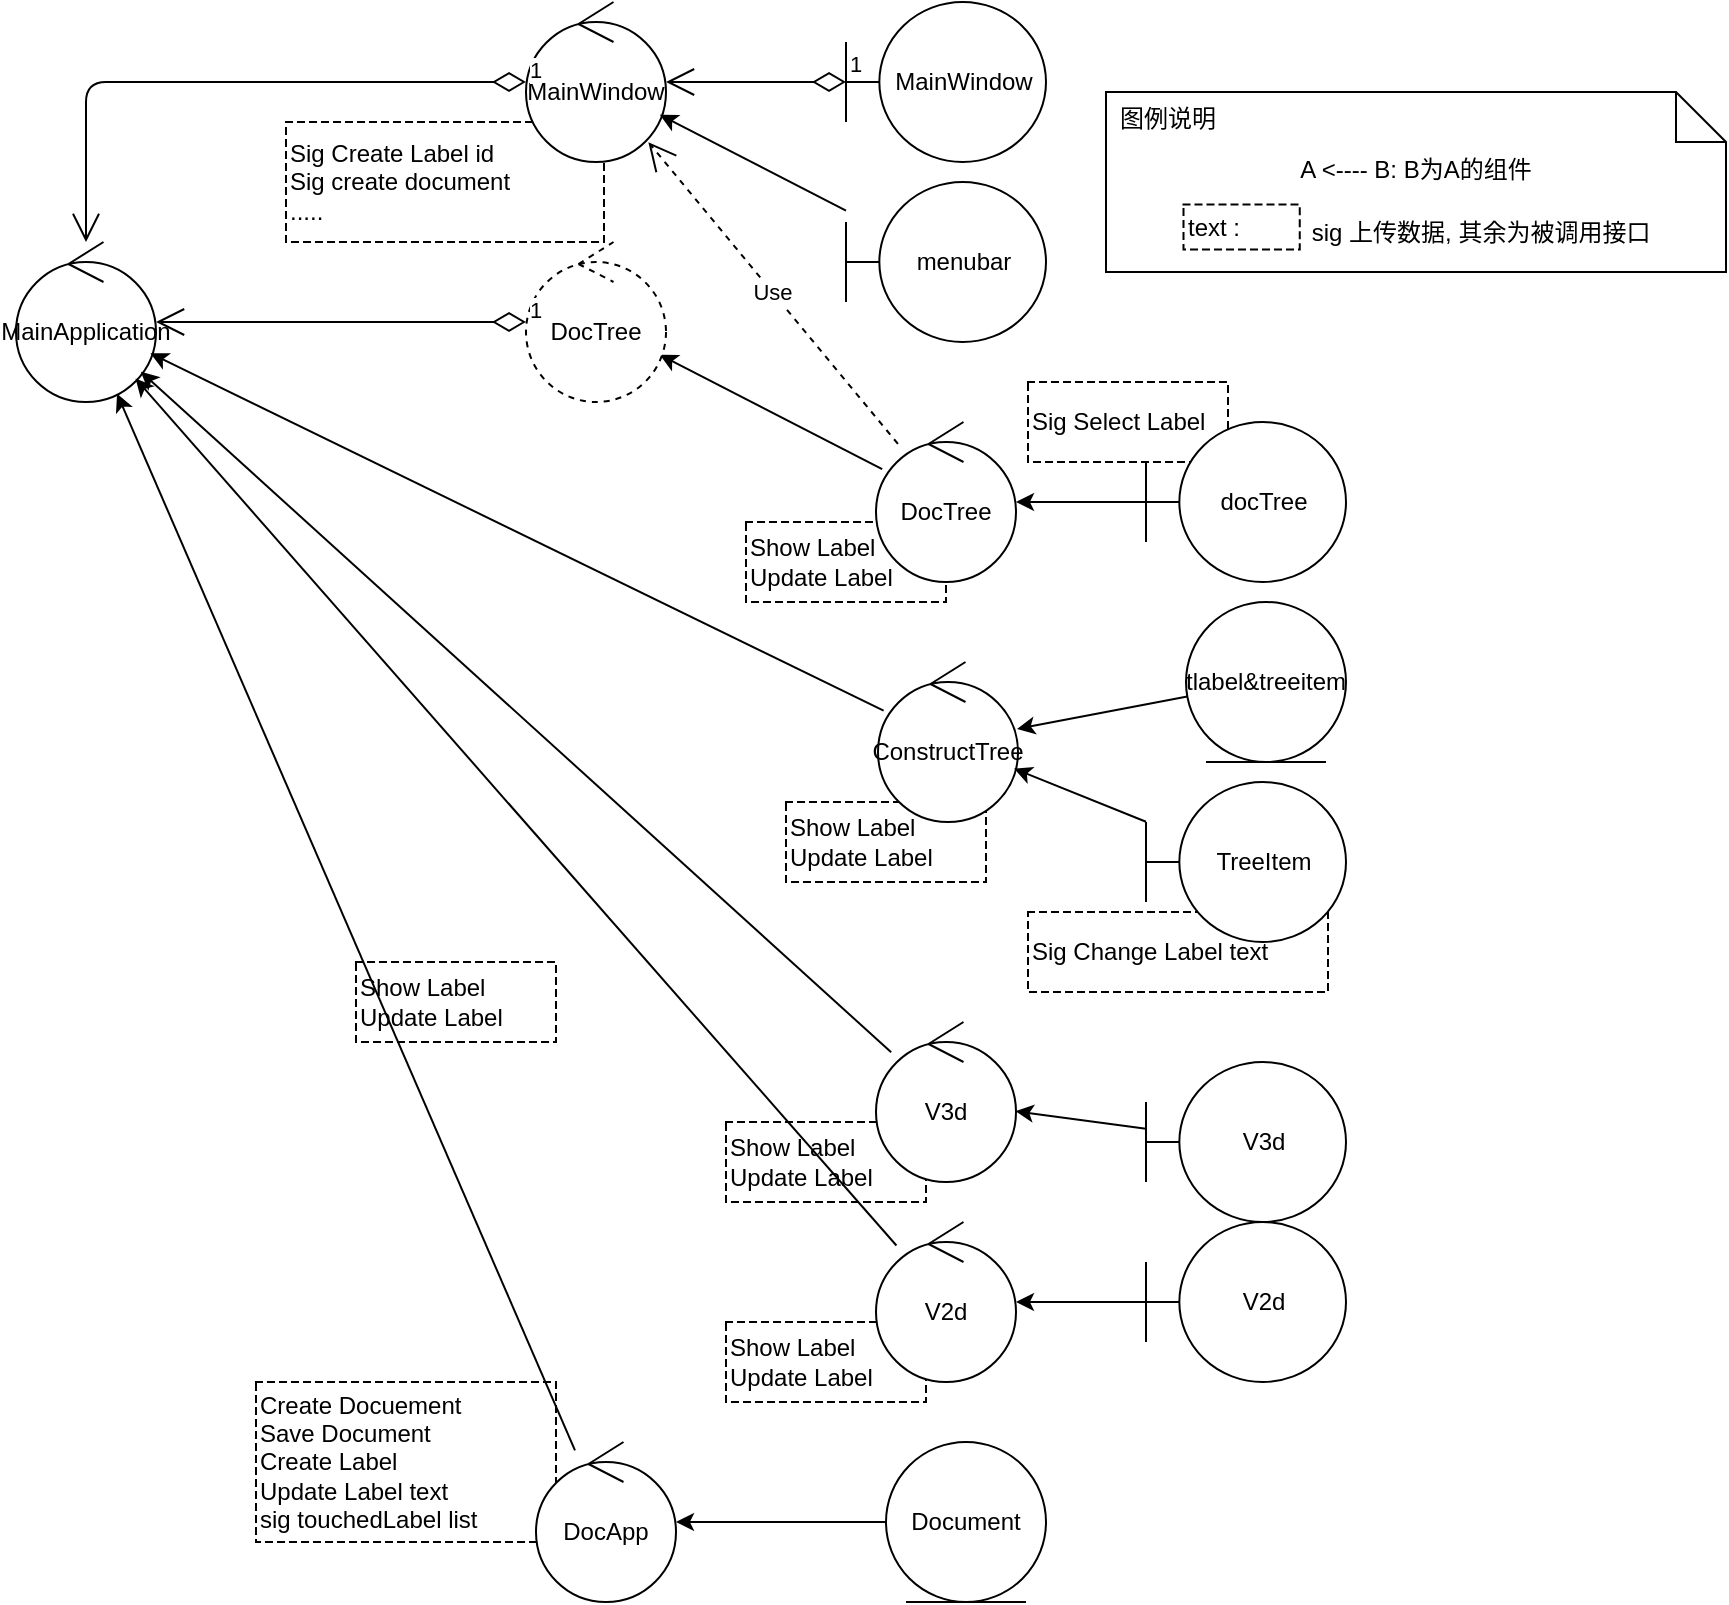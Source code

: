 <mxfile>
    <diagram id="CDZbm4uTaMZAimFO4HyF" name="第 1 页">
        <mxGraphModel dx="1366" dy="704" grid="1" gridSize="10" guides="1" tooltips="1" connect="1" arrows="1" fold="1" page="1" pageScale="1" pageWidth="827" pageHeight="1169" math="0" shadow="0">
            <root>
                <mxCell id="0"/>
                <mxCell id="1" parent="0"/>
                <mxCell id="88" value="Sig Create Label id&lt;br&gt;Sig create document&lt;br&gt;....." style="shape=partialRectangle;html=1;top=1;align=left;dashed=1;" parent="1" vertex="1">
                    <mxGeometry x="170" y="80" width="159" height="60" as="geometry"/>
                </mxCell>
                <mxCell id="87" value="Show Label&lt;br&gt;Update Label" style="shape=partialRectangle;html=1;top=1;align=left;dashed=1;" parent="1" vertex="1">
                    <mxGeometry x="390" y="680" width="100" height="40" as="geometry"/>
                </mxCell>
                <mxCell id="86" value="Create Docuement&lt;br&gt;Save Document&lt;br&gt;Create Label&lt;br&gt;Update Label text&lt;br&gt;sig touchedLabel list" style="shape=partialRectangle;html=1;top=1;align=left;dashed=1;" parent="1" vertex="1">
                    <mxGeometry x="155" y="710" width="150" height="80" as="geometry"/>
                </mxCell>
                <mxCell id="85" value="Sig Change Label text" style="shape=partialRectangle;html=1;top=1;align=left;dashed=1;" parent="1" vertex="1">
                    <mxGeometry x="541" y="475" width="150" height="40" as="geometry"/>
                </mxCell>
                <mxCell id="84" value="Show Label&lt;br&gt;Update Label" style="shape=partialRectangle;html=1;top=1;align=left;dashed=1;" parent="1" vertex="1">
                    <mxGeometry x="420" y="420" width="100" height="40" as="geometry"/>
                </mxCell>
                <mxCell id="83" value="Show Label&lt;br&gt;Update Label" style="shape=partialRectangle;html=1;top=1;align=left;dashed=1;" parent="1" vertex="1">
                    <mxGeometry x="390" y="580" width="100" height="40" as="geometry"/>
                </mxCell>
                <mxCell id="80" value="Show Label&lt;br&gt;Update Label" style="shape=partialRectangle;html=1;top=1;align=left;dashed=1;" parent="1" vertex="1">
                    <mxGeometry x="205" y="500" width="100" height="40" as="geometry"/>
                </mxCell>
                <mxCell id="78" value="Sig Select Label" style="shape=partialRectangle;html=1;top=1;align=left;dashed=1;" parent="1" vertex="1">
                    <mxGeometry x="541" y="210" width="100" height="40" as="geometry"/>
                </mxCell>
                <mxCell id="77" value="Show Label&lt;br&gt;Update Label" style="shape=partialRectangle;html=1;top=1;align=left;dashed=1;" parent="1" vertex="1">
                    <mxGeometry x="400" y="280" width="100" height="40" as="geometry"/>
                </mxCell>
                <mxCell id="2" value="MainApplication" style="ellipse;shape=umlControl;whiteSpace=wrap;html=1;" parent="1" vertex="1">
                    <mxGeometry x="35" y="140" width="70" height="80" as="geometry"/>
                </mxCell>
                <mxCell id="3" value="MainWindow" style="ellipse;shape=umlControl;whiteSpace=wrap;html=1;" parent="1" vertex="1">
                    <mxGeometry x="290" y="20" width="70" height="80" as="geometry"/>
                </mxCell>
                <mxCell id="5" value="MainWindow" style="shape=umlBoundary;whiteSpace=wrap;html=1;" parent="1" vertex="1">
                    <mxGeometry x="450" y="20" width="100" height="80" as="geometry"/>
                </mxCell>
                <mxCell id="24" style="edgeStyle=none;html=1;" parent="1" source="7" target="3" edge="1">
                    <mxGeometry relative="1" as="geometry"/>
                </mxCell>
                <mxCell id="7" value="menubar" style="shape=umlBoundary;whiteSpace=wrap;html=1;" parent="1" vertex="1">
                    <mxGeometry x="450" y="110" width="100" height="80" as="geometry"/>
                </mxCell>
                <mxCell id="25" style="edgeStyle=none;html=1;" parent="1" source="10" target="15" edge="1">
                    <mxGeometry relative="1" as="geometry"/>
                </mxCell>
                <mxCell id="10" value="DocTree" style="ellipse;shape=umlControl;whiteSpace=wrap;html=1;" parent="1" vertex="1">
                    <mxGeometry x="465" y="230" width="70" height="80" as="geometry"/>
                </mxCell>
                <mxCell id="28" style="edgeStyle=none;html=1;" parent="1" source="12" target="10" edge="1">
                    <mxGeometry relative="1" as="geometry"/>
                </mxCell>
                <mxCell id="12" value="docTree" style="shape=umlBoundary;whiteSpace=wrap;html=1;" parent="1" vertex="1">
                    <mxGeometry x="600" y="230" width="100" height="80" as="geometry"/>
                </mxCell>
                <mxCell id="15" value="DocTree" style="ellipse;shape=umlControl;whiteSpace=wrap;html=1;dashed=1;" parent="1" vertex="1">
                    <mxGeometry x="290" y="140" width="70" height="80" as="geometry"/>
                </mxCell>
                <mxCell id="17" value="1" style="endArrow=open;html=1;endSize=12;startArrow=diamondThin;startSize=14;startFill=0;edgeStyle=orthogonalEdgeStyle;align=left;verticalAlign=bottom;" parent="1" source="3" target="2" edge="1">
                    <mxGeometry x="-1" y="3" relative="1" as="geometry">
                        <mxPoint x="130" y="70" as="sourcePoint"/>
                        <mxPoint x="290" y="70" as="targetPoint"/>
                    </mxGeometry>
                </mxCell>
                <mxCell id="18" value="1" style="endArrow=open;html=1;endSize=12;startArrow=diamondThin;startSize=14;startFill=0;edgeStyle=orthogonalEdgeStyle;align=left;verticalAlign=bottom;" parent="1" source="15" target="2" edge="1">
                    <mxGeometry x="-1" y="3" relative="1" as="geometry">
                        <mxPoint x="200" y="280" as="sourcePoint"/>
                        <mxPoint x="360" y="280" as="targetPoint"/>
                    </mxGeometry>
                </mxCell>
                <mxCell id="19" value="1" style="endArrow=open;html=1;endSize=12;startArrow=diamondThin;startSize=14;startFill=0;edgeStyle=orthogonalEdgeStyle;align=left;verticalAlign=bottom;" parent="1" source="5" target="3" edge="1">
                    <mxGeometry x="-1" relative="1" as="geometry">
                        <mxPoint x="300" y="190" as="sourcePoint"/>
                        <mxPoint x="115" y="190" as="targetPoint"/>
                        <mxPoint as="offset"/>
                    </mxGeometry>
                </mxCell>
                <mxCell id="26" value="Use" style="endArrow=open;endSize=12;dashed=1;html=1;entryX=0.874;entryY=0.876;entryDx=0;entryDy=0;entryPerimeter=0;" parent="1" source="10" target="3" edge="1">
                    <mxGeometry width="160" relative="1" as="geometry">
                        <mxPoint x="240" y="350" as="sourcePoint"/>
                        <mxPoint x="400" y="350" as="targetPoint"/>
                    </mxGeometry>
                </mxCell>
                <mxCell id="36" style="edgeStyle=none;html=1;" parent="1" source="34" target="2" edge="1">
                    <mxGeometry relative="1" as="geometry">
                        <mxPoint x="356.34" y="417.807" as="targetPoint"/>
                    </mxGeometry>
                </mxCell>
                <mxCell id="34" value="ConstructTree" style="ellipse;shape=umlControl;whiteSpace=wrap;html=1;" parent="1" vertex="1">
                    <mxGeometry x="466" y="350" width="70" height="80" as="geometry"/>
                </mxCell>
                <mxCell id="47" style="edgeStyle=none;html=1;" parent="1" source="45" target="2" edge="1">
                    <mxGeometry relative="1" as="geometry">
                        <mxPoint x="345.343" y="432.549" as="targetPoint"/>
                    </mxGeometry>
                </mxCell>
                <mxCell id="45" value="V3d" style="ellipse;shape=umlControl;whiteSpace=wrap;html=1;" parent="1" vertex="1">
                    <mxGeometry x="465" y="530" width="70" height="80" as="geometry"/>
                </mxCell>
                <mxCell id="48" style="edgeStyle=none;html=1;" parent="1" source="46" target="2" edge="1">
                    <mxGeometry relative="1" as="geometry">
                        <mxPoint x="341.301" y="435.397" as="targetPoint"/>
                    </mxGeometry>
                </mxCell>
                <mxCell id="46" value="V2d" style="ellipse;shape=umlControl;whiteSpace=wrap;html=1;" parent="1" vertex="1">
                    <mxGeometry x="465" y="630" width="70" height="80" as="geometry"/>
                </mxCell>
                <mxCell id="57" style="edgeStyle=none;html=1;" parent="1" source="56" target="2" edge="1">
                    <mxGeometry relative="1" as="geometry"/>
                </mxCell>
                <mxCell id="56" value="DocApp" style="ellipse;shape=umlControl;whiteSpace=wrap;html=1;" parent="1" vertex="1">
                    <mxGeometry x="295" y="740" width="70" height="80" as="geometry"/>
                </mxCell>
                <mxCell id="64" style="edgeStyle=none;html=1;" parent="1" source="62" target="34" edge="1">
                    <mxGeometry relative="1" as="geometry"/>
                </mxCell>
                <mxCell id="62" value="TreeItem" style="shape=umlBoundary;whiteSpace=wrap;html=1;" parent="1" vertex="1">
                    <mxGeometry x="600" y="410" width="100" height="80" as="geometry"/>
                </mxCell>
                <mxCell id="65" style="edgeStyle=none;html=1;" parent="1" source="63" target="45" edge="1">
                    <mxGeometry relative="1" as="geometry"/>
                </mxCell>
                <mxCell id="63" value="V3d" style="shape=umlBoundary;whiteSpace=wrap;html=1;" parent="1" vertex="1">
                    <mxGeometry x="600" y="550" width="100" height="80" as="geometry"/>
                </mxCell>
                <mxCell id="67" style="edgeStyle=none;html=1;" parent="1" source="66" target="46" edge="1">
                    <mxGeometry relative="1" as="geometry"/>
                </mxCell>
                <mxCell id="66" value="V2d" style="shape=umlBoundary;whiteSpace=wrap;html=1;" parent="1" vertex="1">
                    <mxGeometry x="600" y="630" width="100" height="80" as="geometry"/>
                </mxCell>
                <mxCell id="69" style="edgeStyle=none;html=1;" parent="1" source="68" target="56" edge="1">
                    <mxGeometry relative="1" as="geometry"/>
                </mxCell>
                <mxCell id="68" value="Document" style="ellipse;shape=umlEntity;whiteSpace=wrap;html=1;" parent="1" vertex="1">
                    <mxGeometry x="470" y="740" width="80" height="80" as="geometry"/>
                </mxCell>
                <mxCell id="72" style="edgeStyle=none;html=1;" parent="1" source="71" target="34" edge="1">
                    <mxGeometry relative="1" as="geometry"/>
                </mxCell>
                <mxCell id="71" value="tlabel&amp;amp;treeitem" style="ellipse;shape=umlEntity;whiteSpace=wrap;html=1;" parent="1" vertex="1">
                    <mxGeometry x="620" y="320" width="80" height="80" as="geometry"/>
                </mxCell>
                <mxCell id="89" value="A &amp;lt;---- B: B为A的组件" style="shape=note2;boundedLbl=1;whiteSpace=wrap;html=1;size=25;verticalAlign=top;align=center;" parent="1" vertex="1">
                    <mxGeometry x="580" y="65" width="310" height="90" as="geometry"/>
                </mxCell>
                <mxCell id="90" value="图例说明" style="resizeWidth=1;part=1;strokeColor=none;fillColor=none;align=left;spacingLeft=5;" parent="89" vertex="1">
                    <mxGeometry width="310" height="25" relative="1" as="geometry"/>
                </mxCell>
                <mxCell id="93" value="text :" style="shape=partialRectangle;html=1;top=1;align=left;dashed=1;" parent="89" vertex="1">
                    <mxGeometry x="38.75" y="56.25" width="58.125" height="22.5" as="geometry"/>
                </mxCell>
                <mxCell id="94" value="sig 上传数据, 其余为被调用接口" style="text;strokeColor=none;fillColor=none;align=left;verticalAlign=top;spacingLeft=4;spacingRight=4;overflow=hidden;rotatable=0;points=[[0,0.5],[1,0.5]];portConstraint=eastwest;" parent="89" vertex="1">
                    <mxGeometry x="96.875" y="56.25" width="193.75" height="29.25" as="geometry"/>
                </mxCell>
            </root>
        </mxGraphModel>
    </diagram>
</mxfile>